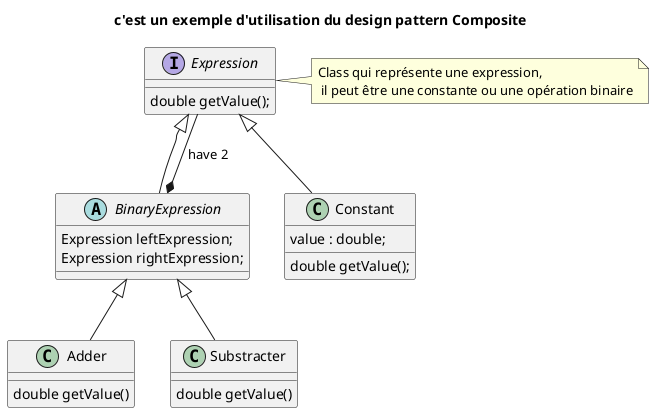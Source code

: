 @startuml
'https://plantuml.com/class-diagram
title c'est un exemple d'utilisation du design pattern Composite
interface Expression {
 double getValue();
}
note right of Expression: Class qui représente une expression, \n il peut être une constante ou une opération binaire
abstract class BinaryExpression {
    Expression leftExpression;
    Expression rightExpression;
}
class Adder{
double getValue()
}
class Substracter{
double getValue()
}
class Constant {
 value : double;
 double getValue();
}

BinaryExpression *-- Expression : have 2
Expression <|-- BinaryExpression
BinaryExpression <|-- Adder
BinaryExpression <|-- Substracter
Expression <|-- Constant

@enduml